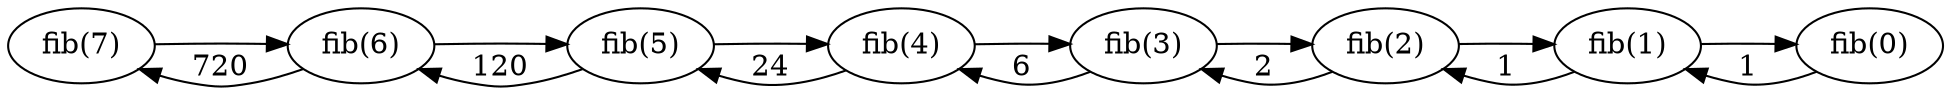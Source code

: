 digraph G {
        rankdir=LR
        fib7 [label="fib(7)"]
        fib6 [label="fib(6)"]
        fib5 [label="fib(5)"]
        fib4 [label="fib(4)"]
        fib3 [label="fib(3)"]
        fib2 [label="fib(2)"]
        fib1 [label="fib(1)"]
        fib0 [label="fib(0)"]

        fib7->fib6
        fib6->fib5
        fib5->fib4
        fib4->fib3
        fib3->fib2
        fib2->fib1
        fib1->fib0

        
        fib6->fib7 [label="720"]
        fib5->fib6 [label="120"]
        fib4->fib5 [label="24"]
        fib3->fib4 [label="6"]
        fib2->fib3 [label="2"]
        fib1->fib2 [label="1"]
        fib0->fib1 [label="1"]
 
}
